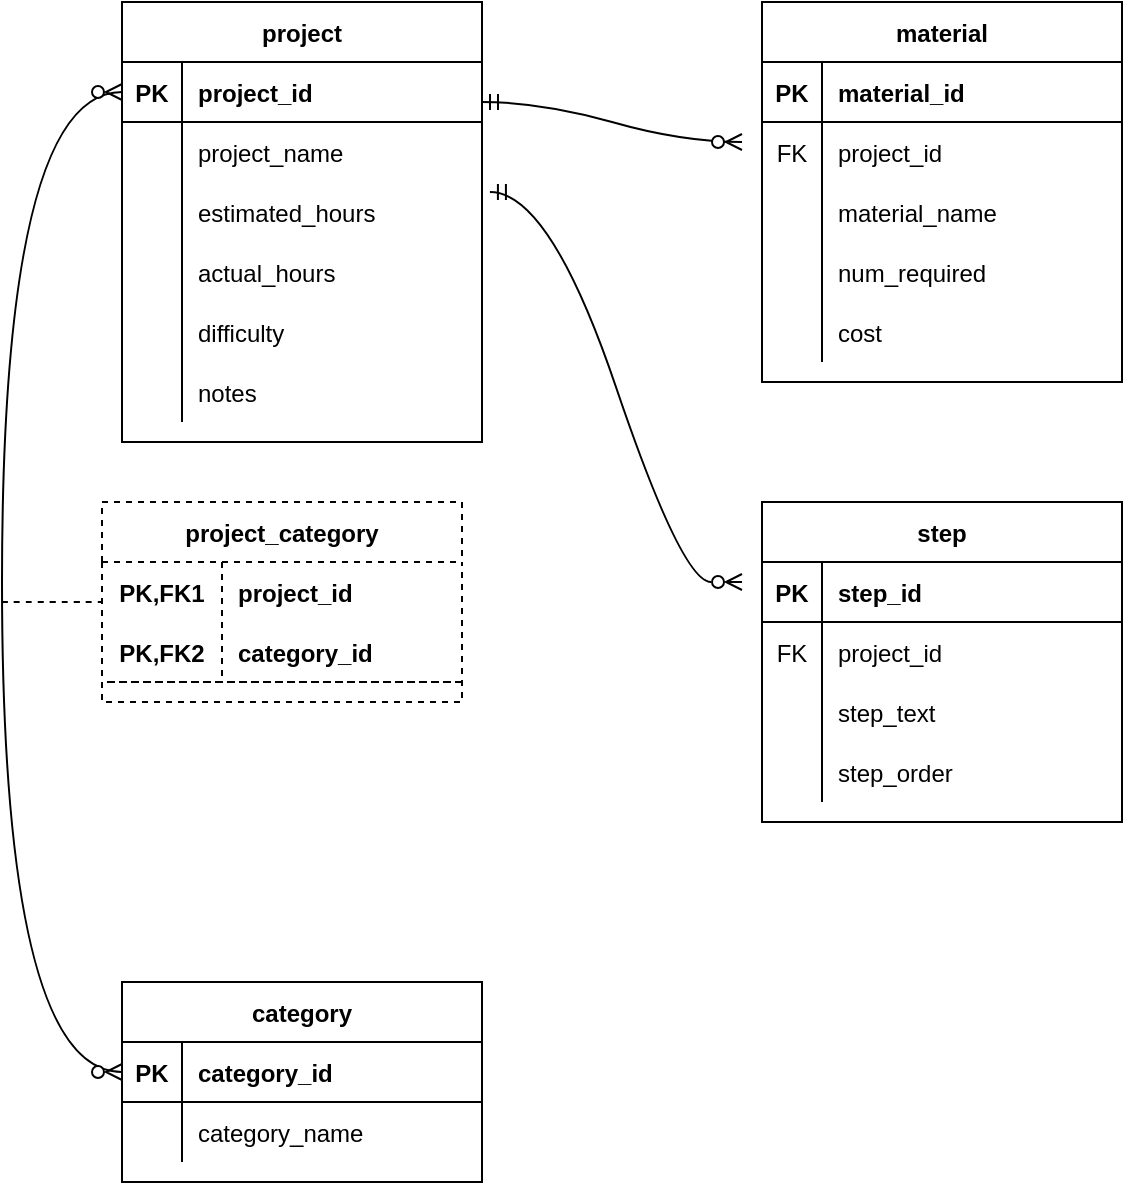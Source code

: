 <mxfile version="20.3.0" type="device"><diagram id="yAYzz9XkGsgnbuXNRZk7" name="Page-1"><mxGraphModel dx="1106" dy="798" grid="1" gridSize="10" guides="1" tooltips="1" connect="1" arrows="1" fold="1" page="1" pageScale="1" pageWidth="850" pageHeight="1100" math="0" shadow="0"><root><mxCell id="0"/><mxCell id="1" parent="0"/><mxCell id="pPE-rVzZMxO3RwbDyqDh-20" value="project" style="shape=table;startSize=30;container=1;collapsible=1;childLayout=tableLayout;fixedRows=1;rowLines=0;fontStyle=1;align=center;resizeLast=1;" parent="1" vertex="1"><mxGeometry x="90" y="60" width="180" height="220" as="geometry"/></mxCell><mxCell id="pPE-rVzZMxO3RwbDyqDh-21" value="" style="shape=tableRow;horizontal=0;startSize=0;swimlaneHead=0;swimlaneBody=0;fillColor=none;collapsible=0;dropTarget=0;points=[[0,0.5],[1,0.5]];portConstraint=eastwest;top=0;left=0;right=0;bottom=1;" parent="pPE-rVzZMxO3RwbDyqDh-20" vertex="1"><mxGeometry y="30" width="180" height="30" as="geometry"/></mxCell><mxCell id="pPE-rVzZMxO3RwbDyqDh-22" value="PK" style="shape=partialRectangle;connectable=0;fillColor=none;top=0;left=0;bottom=0;right=0;fontStyle=1;overflow=hidden;" parent="pPE-rVzZMxO3RwbDyqDh-21" vertex="1"><mxGeometry width="30" height="30" as="geometry"><mxRectangle width="30" height="30" as="alternateBounds"/></mxGeometry></mxCell><mxCell id="pPE-rVzZMxO3RwbDyqDh-23" value="project_id" style="shape=partialRectangle;connectable=0;fillColor=none;top=0;left=0;bottom=0;right=0;align=left;spacingLeft=6;fontStyle=1;overflow=hidden;" parent="pPE-rVzZMxO3RwbDyqDh-21" vertex="1"><mxGeometry x="30" width="150" height="30" as="geometry"><mxRectangle width="150" height="30" as="alternateBounds"/></mxGeometry></mxCell><mxCell id="pPE-rVzZMxO3RwbDyqDh-24" value="" style="shape=tableRow;horizontal=0;startSize=0;swimlaneHead=0;swimlaneBody=0;fillColor=none;collapsible=0;dropTarget=0;points=[[0,0.5],[1,0.5]];portConstraint=eastwest;top=0;left=0;right=0;bottom=0;" parent="pPE-rVzZMxO3RwbDyqDh-20" vertex="1"><mxGeometry y="60" width="180" height="30" as="geometry"/></mxCell><mxCell id="pPE-rVzZMxO3RwbDyqDh-25" value="" style="shape=partialRectangle;connectable=0;fillColor=none;top=0;left=0;bottom=0;right=0;editable=1;overflow=hidden;" parent="pPE-rVzZMxO3RwbDyqDh-24" vertex="1"><mxGeometry width="30" height="30" as="geometry"><mxRectangle width="30" height="30" as="alternateBounds"/></mxGeometry></mxCell><mxCell id="pPE-rVzZMxO3RwbDyqDh-26" value="project_name" style="shape=partialRectangle;connectable=0;fillColor=none;top=0;left=0;bottom=0;right=0;align=left;spacingLeft=6;overflow=hidden;" parent="pPE-rVzZMxO3RwbDyqDh-24" vertex="1"><mxGeometry x="30" width="150" height="30" as="geometry"><mxRectangle width="150" height="30" as="alternateBounds"/></mxGeometry></mxCell><mxCell id="pPE-rVzZMxO3RwbDyqDh-27" value="" style="shape=tableRow;horizontal=0;startSize=0;swimlaneHead=0;swimlaneBody=0;fillColor=none;collapsible=0;dropTarget=0;points=[[0,0.5],[1,0.5]];portConstraint=eastwest;top=0;left=0;right=0;bottom=0;" parent="pPE-rVzZMxO3RwbDyqDh-20" vertex="1"><mxGeometry y="90" width="180" height="30" as="geometry"/></mxCell><mxCell id="pPE-rVzZMxO3RwbDyqDh-28" value="" style="shape=partialRectangle;connectable=0;fillColor=none;top=0;left=0;bottom=0;right=0;editable=1;overflow=hidden;" parent="pPE-rVzZMxO3RwbDyqDh-27" vertex="1"><mxGeometry width="30" height="30" as="geometry"><mxRectangle width="30" height="30" as="alternateBounds"/></mxGeometry></mxCell><mxCell id="pPE-rVzZMxO3RwbDyqDh-29" value="estimated_hours" style="shape=partialRectangle;connectable=0;fillColor=none;top=0;left=0;bottom=0;right=0;align=left;spacingLeft=6;overflow=hidden;" parent="pPE-rVzZMxO3RwbDyqDh-27" vertex="1"><mxGeometry x="30" width="150" height="30" as="geometry"><mxRectangle width="150" height="30" as="alternateBounds"/></mxGeometry></mxCell><mxCell id="pPE-rVzZMxO3RwbDyqDh-30" value="" style="shape=tableRow;horizontal=0;startSize=0;swimlaneHead=0;swimlaneBody=0;fillColor=none;collapsible=0;dropTarget=0;points=[[0,0.5],[1,0.5]];portConstraint=eastwest;top=0;left=0;right=0;bottom=0;" parent="pPE-rVzZMxO3RwbDyqDh-20" vertex="1"><mxGeometry y="120" width="180" height="30" as="geometry"/></mxCell><mxCell id="pPE-rVzZMxO3RwbDyqDh-31" value="" style="shape=partialRectangle;connectable=0;fillColor=none;top=0;left=0;bottom=0;right=0;editable=1;overflow=hidden;" parent="pPE-rVzZMxO3RwbDyqDh-30" vertex="1"><mxGeometry width="30" height="30" as="geometry"><mxRectangle width="30" height="30" as="alternateBounds"/></mxGeometry></mxCell><mxCell id="pPE-rVzZMxO3RwbDyqDh-32" value="actual_hours" style="shape=partialRectangle;connectable=0;fillColor=none;top=0;left=0;bottom=0;right=0;align=left;spacingLeft=6;overflow=hidden;" parent="pPE-rVzZMxO3RwbDyqDh-30" vertex="1"><mxGeometry x="30" width="150" height="30" as="geometry"><mxRectangle width="150" height="30" as="alternateBounds"/></mxGeometry></mxCell><mxCell id="pPE-rVzZMxO3RwbDyqDh-94" style="shape=tableRow;horizontal=0;startSize=0;swimlaneHead=0;swimlaneBody=0;fillColor=none;collapsible=0;dropTarget=0;points=[[0,0.5],[1,0.5]];portConstraint=eastwest;top=0;left=0;right=0;bottom=0;" parent="pPE-rVzZMxO3RwbDyqDh-20" vertex="1"><mxGeometry y="150" width="180" height="30" as="geometry"/></mxCell><mxCell id="pPE-rVzZMxO3RwbDyqDh-95" style="shape=partialRectangle;connectable=0;fillColor=none;top=0;left=0;bottom=0;right=0;editable=1;overflow=hidden;" parent="pPE-rVzZMxO3RwbDyqDh-94" vertex="1"><mxGeometry width="30" height="30" as="geometry"><mxRectangle width="30" height="30" as="alternateBounds"/></mxGeometry></mxCell><mxCell id="pPE-rVzZMxO3RwbDyqDh-96" value="difficulty" style="shape=partialRectangle;connectable=0;fillColor=none;top=0;left=0;bottom=0;right=0;align=left;spacingLeft=6;overflow=hidden;" parent="pPE-rVzZMxO3RwbDyqDh-94" vertex="1"><mxGeometry x="30" width="150" height="30" as="geometry"><mxRectangle width="150" height="30" as="alternateBounds"/></mxGeometry></mxCell><mxCell id="pPE-rVzZMxO3RwbDyqDh-91" style="shape=tableRow;horizontal=0;startSize=0;swimlaneHead=0;swimlaneBody=0;fillColor=none;collapsible=0;dropTarget=0;points=[[0,0.5],[1,0.5]];portConstraint=eastwest;top=0;left=0;right=0;bottom=0;" parent="pPE-rVzZMxO3RwbDyqDh-20" vertex="1"><mxGeometry y="180" width="180" height="30" as="geometry"/></mxCell><mxCell id="pPE-rVzZMxO3RwbDyqDh-92" style="shape=partialRectangle;connectable=0;fillColor=none;top=0;left=0;bottom=0;right=0;editable=1;overflow=hidden;" parent="pPE-rVzZMxO3RwbDyqDh-91" vertex="1"><mxGeometry width="30" height="30" as="geometry"><mxRectangle width="30" height="30" as="alternateBounds"/></mxGeometry></mxCell><mxCell id="pPE-rVzZMxO3RwbDyqDh-93" value="notes" style="shape=partialRectangle;connectable=0;fillColor=none;top=0;left=0;bottom=0;right=0;align=left;spacingLeft=6;overflow=hidden;" parent="pPE-rVzZMxO3RwbDyqDh-91" vertex="1"><mxGeometry x="30" width="150" height="30" as="geometry"><mxRectangle width="150" height="30" as="alternateBounds"/></mxGeometry></mxCell><mxCell id="pPE-rVzZMxO3RwbDyqDh-33" value="material" style="shape=table;startSize=30;container=1;collapsible=1;childLayout=tableLayout;fixedRows=1;rowLines=0;fontStyle=1;align=center;resizeLast=1;" parent="1" vertex="1"><mxGeometry x="410" y="60" width="180" height="190" as="geometry"/></mxCell><mxCell id="pPE-rVzZMxO3RwbDyqDh-34" value="" style="shape=tableRow;horizontal=0;startSize=0;swimlaneHead=0;swimlaneBody=0;fillColor=none;collapsible=0;dropTarget=0;points=[[0,0.5],[1,0.5]];portConstraint=eastwest;top=0;left=0;right=0;bottom=1;" parent="pPE-rVzZMxO3RwbDyqDh-33" vertex="1"><mxGeometry y="30" width="180" height="30" as="geometry"/></mxCell><mxCell id="pPE-rVzZMxO3RwbDyqDh-35" value="PK" style="shape=partialRectangle;connectable=0;fillColor=none;top=0;left=0;bottom=0;right=0;fontStyle=1;overflow=hidden;" parent="pPE-rVzZMxO3RwbDyqDh-34" vertex="1"><mxGeometry width="30" height="30" as="geometry"><mxRectangle width="30" height="30" as="alternateBounds"/></mxGeometry></mxCell><mxCell id="pPE-rVzZMxO3RwbDyqDh-36" value="material_id" style="shape=partialRectangle;connectable=0;fillColor=none;top=0;left=0;bottom=0;right=0;align=left;spacingLeft=6;fontStyle=1;overflow=hidden;" parent="pPE-rVzZMxO3RwbDyqDh-34" vertex="1"><mxGeometry x="30" width="150" height="30" as="geometry"><mxRectangle width="150" height="30" as="alternateBounds"/></mxGeometry></mxCell><mxCell id="pPE-rVzZMxO3RwbDyqDh-37" value="" style="shape=tableRow;horizontal=0;startSize=0;swimlaneHead=0;swimlaneBody=0;fillColor=none;collapsible=0;dropTarget=0;points=[[0,0.5],[1,0.5]];portConstraint=eastwest;top=0;left=0;right=0;bottom=0;" parent="pPE-rVzZMxO3RwbDyqDh-33" vertex="1"><mxGeometry y="60" width="180" height="30" as="geometry"/></mxCell><mxCell id="pPE-rVzZMxO3RwbDyqDh-38" value="FK" style="shape=partialRectangle;connectable=0;fillColor=none;top=0;left=0;bottom=0;right=0;editable=1;overflow=hidden;" parent="pPE-rVzZMxO3RwbDyqDh-37" vertex="1"><mxGeometry width="30" height="30" as="geometry"><mxRectangle width="30" height="30" as="alternateBounds"/></mxGeometry></mxCell><mxCell id="pPE-rVzZMxO3RwbDyqDh-39" value="project_id" style="shape=partialRectangle;connectable=0;fillColor=none;top=0;left=0;bottom=0;right=0;align=left;spacingLeft=6;overflow=hidden;" parent="pPE-rVzZMxO3RwbDyqDh-37" vertex="1"><mxGeometry x="30" width="150" height="30" as="geometry"><mxRectangle width="150" height="30" as="alternateBounds"/></mxGeometry></mxCell><mxCell id="pPE-rVzZMxO3RwbDyqDh-40" value="" style="shape=tableRow;horizontal=0;startSize=0;swimlaneHead=0;swimlaneBody=0;fillColor=none;collapsible=0;dropTarget=0;points=[[0,0.5],[1,0.5]];portConstraint=eastwest;top=0;left=0;right=0;bottom=0;" parent="pPE-rVzZMxO3RwbDyqDh-33" vertex="1"><mxGeometry y="90" width="180" height="30" as="geometry"/></mxCell><mxCell id="pPE-rVzZMxO3RwbDyqDh-41" value="" style="shape=partialRectangle;connectable=0;fillColor=none;top=0;left=0;bottom=0;right=0;editable=1;overflow=hidden;" parent="pPE-rVzZMxO3RwbDyqDh-40" vertex="1"><mxGeometry width="30" height="30" as="geometry"><mxRectangle width="30" height="30" as="alternateBounds"/></mxGeometry></mxCell><mxCell id="pPE-rVzZMxO3RwbDyqDh-42" value="material_name" style="shape=partialRectangle;connectable=0;fillColor=none;top=0;left=0;bottom=0;right=0;align=left;spacingLeft=6;overflow=hidden;" parent="pPE-rVzZMxO3RwbDyqDh-40" vertex="1"><mxGeometry x="30" width="150" height="30" as="geometry"><mxRectangle width="150" height="30" as="alternateBounds"/></mxGeometry></mxCell><mxCell id="pPE-rVzZMxO3RwbDyqDh-43" value="" style="shape=tableRow;horizontal=0;startSize=0;swimlaneHead=0;swimlaneBody=0;fillColor=none;collapsible=0;dropTarget=0;points=[[0,0.5],[1,0.5]];portConstraint=eastwest;top=0;left=0;right=0;bottom=0;" parent="pPE-rVzZMxO3RwbDyqDh-33" vertex="1"><mxGeometry y="120" width="180" height="30" as="geometry"/></mxCell><mxCell id="pPE-rVzZMxO3RwbDyqDh-44" value="" style="shape=partialRectangle;connectable=0;fillColor=none;top=0;left=0;bottom=0;right=0;editable=1;overflow=hidden;" parent="pPE-rVzZMxO3RwbDyqDh-43" vertex="1"><mxGeometry width="30" height="30" as="geometry"><mxRectangle width="30" height="30" as="alternateBounds"/></mxGeometry></mxCell><mxCell id="pPE-rVzZMxO3RwbDyqDh-45" value="num_required" style="shape=partialRectangle;connectable=0;fillColor=none;top=0;left=0;bottom=0;right=0;align=left;spacingLeft=6;overflow=hidden;" parent="pPE-rVzZMxO3RwbDyqDh-43" vertex="1"><mxGeometry x="30" width="150" height="30" as="geometry"><mxRectangle width="150" height="30" as="alternateBounds"/></mxGeometry></mxCell><mxCell id="pPE-rVzZMxO3RwbDyqDh-85" style="shape=tableRow;horizontal=0;startSize=0;swimlaneHead=0;swimlaneBody=0;fillColor=none;collapsible=0;dropTarget=0;points=[[0,0.5],[1,0.5]];portConstraint=eastwest;top=0;left=0;right=0;bottom=0;" parent="pPE-rVzZMxO3RwbDyqDh-33" vertex="1"><mxGeometry y="150" width="180" height="30" as="geometry"/></mxCell><mxCell id="pPE-rVzZMxO3RwbDyqDh-86" style="shape=partialRectangle;connectable=0;fillColor=none;top=0;left=0;bottom=0;right=0;editable=1;overflow=hidden;" parent="pPE-rVzZMxO3RwbDyqDh-85" vertex="1"><mxGeometry width="30" height="30" as="geometry"><mxRectangle width="30" height="30" as="alternateBounds"/></mxGeometry></mxCell><mxCell id="pPE-rVzZMxO3RwbDyqDh-87" value="cost" style="shape=partialRectangle;connectable=0;fillColor=none;top=0;left=0;bottom=0;right=0;align=left;spacingLeft=6;overflow=hidden;" parent="pPE-rVzZMxO3RwbDyqDh-85" vertex="1"><mxGeometry x="30" width="150" height="30" as="geometry"><mxRectangle width="150" height="30" as="alternateBounds"/></mxGeometry></mxCell><mxCell id="pPE-rVzZMxO3RwbDyqDh-46" value="step" style="shape=table;startSize=30;container=1;collapsible=1;childLayout=tableLayout;fixedRows=1;rowLines=0;fontStyle=1;align=center;resizeLast=1;" parent="1" vertex="1"><mxGeometry x="410" y="310" width="180" height="160" as="geometry"/></mxCell><mxCell id="pPE-rVzZMxO3RwbDyqDh-47" value="" style="shape=tableRow;horizontal=0;startSize=0;swimlaneHead=0;swimlaneBody=0;fillColor=none;collapsible=0;dropTarget=0;points=[[0,0.5],[1,0.5]];portConstraint=eastwest;top=0;left=0;right=0;bottom=1;" parent="pPE-rVzZMxO3RwbDyqDh-46" vertex="1"><mxGeometry y="30" width="180" height="30" as="geometry"/></mxCell><mxCell id="pPE-rVzZMxO3RwbDyqDh-48" value="PK" style="shape=partialRectangle;connectable=0;fillColor=none;top=0;left=0;bottom=0;right=0;fontStyle=1;overflow=hidden;" parent="pPE-rVzZMxO3RwbDyqDh-47" vertex="1"><mxGeometry width="30" height="30" as="geometry"><mxRectangle width="30" height="30" as="alternateBounds"/></mxGeometry></mxCell><mxCell id="pPE-rVzZMxO3RwbDyqDh-49" value="step_id" style="shape=partialRectangle;connectable=0;fillColor=none;top=0;left=0;bottom=0;right=0;align=left;spacingLeft=6;fontStyle=1;overflow=hidden;" parent="pPE-rVzZMxO3RwbDyqDh-47" vertex="1"><mxGeometry x="30" width="150" height="30" as="geometry"><mxRectangle width="150" height="30" as="alternateBounds"/></mxGeometry></mxCell><mxCell id="pPE-rVzZMxO3RwbDyqDh-50" value="" style="shape=tableRow;horizontal=0;startSize=0;swimlaneHead=0;swimlaneBody=0;fillColor=none;collapsible=0;dropTarget=0;points=[[0,0.5],[1,0.5]];portConstraint=eastwest;top=0;left=0;right=0;bottom=0;" parent="pPE-rVzZMxO3RwbDyqDh-46" vertex="1"><mxGeometry y="60" width="180" height="30" as="geometry"/></mxCell><mxCell id="pPE-rVzZMxO3RwbDyqDh-51" value="FK" style="shape=partialRectangle;connectable=0;fillColor=none;top=0;left=0;bottom=0;right=0;editable=1;overflow=hidden;" parent="pPE-rVzZMxO3RwbDyqDh-50" vertex="1"><mxGeometry width="30" height="30" as="geometry"><mxRectangle width="30" height="30" as="alternateBounds"/></mxGeometry></mxCell><mxCell id="pPE-rVzZMxO3RwbDyqDh-52" value="project_id" style="shape=partialRectangle;connectable=0;fillColor=none;top=0;left=0;bottom=0;right=0;align=left;spacingLeft=6;overflow=hidden;" parent="pPE-rVzZMxO3RwbDyqDh-50" vertex="1"><mxGeometry x="30" width="150" height="30" as="geometry"><mxRectangle width="150" height="30" as="alternateBounds"/></mxGeometry></mxCell><mxCell id="pPE-rVzZMxO3RwbDyqDh-53" value="" style="shape=tableRow;horizontal=0;startSize=0;swimlaneHead=0;swimlaneBody=0;fillColor=none;collapsible=0;dropTarget=0;points=[[0,0.5],[1,0.5]];portConstraint=eastwest;top=0;left=0;right=0;bottom=0;" parent="pPE-rVzZMxO3RwbDyqDh-46" vertex="1"><mxGeometry y="90" width="180" height="30" as="geometry"/></mxCell><mxCell id="pPE-rVzZMxO3RwbDyqDh-54" value="" style="shape=partialRectangle;connectable=0;fillColor=none;top=0;left=0;bottom=0;right=0;editable=1;overflow=hidden;" parent="pPE-rVzZMxO3RwbDyqDh-53" vertex="1"><mxGeometry width="30" height="30" as="geometry"><mxRectangle width="30" height="30" as="alternateBounds"/></mxGeometry></mxCell><mxCell id="pPE-rVzZMxO3RwbDyqDh-55" value="step_text" style="shape=partialRectangle;connectable=0;fillColor=none;top=0;left=0;bottom=0;right=0;align=left;spacingLeft=6;overflow=hidden;" parent="pPE-rVzZMxO3RwbDyqDh-53" vertex="1"><mxGeometry x="30" width="150" height="30" as="geometry"><mxRectangle width="150" height="30" as="alternateBounds"/></mxGeometry></mxCell><mxCell id="pPE-rVzZMxO3RwbDyqDh-88" style="shape=tableRow;horizontal=0;startSize=0;swimlaneHead=0;swimlaneBody=0;fillColor=none;collapsible=0;dropTarget=0;points=[[0,0.5],[1,0.5]];portConstraint=eastwest;top=0;left=0;right=0;bottom=0;" parent="pPE-rVzZMxO3RwbDyqDh-46" vertex="1"><mxGeometry y="120" width="180" height="30" as="geometry"/></mxCell><mxCell id="pPE-rVzZMxO3RwbDyqDh-89" style="shape=partialRectangle;connectable=0;fillColor=none;top=0;left=0;bottom=0;right=0;editable=1;overflow=hidden;" parent="pPE-rVzZMxO3RwbDyqDh-88" vertex="1"><mxGeometry width="30" height="30" as="geometry"><mxRectangle width="30" height="30" as="alternateBounds"/></mxGeometry></mxCell><mxCell id="pPE-rVzZMxO3RwbDyqDh-90" value="step_order" style="shape=partialRectangle;connectable=0;fillColor=none;top=0;left=0;bottom=0;right=0;align=left;spacingLeft=6;overflow=hidden;" parent="pPE-rVzZMxO3RwbDyqDh-88" vertex="1"><mxGeometry x="30" width="150" height="30" as="geometry"><mxRectangle width="150" height="30" as="alternateBounds"/></mxGeometry></mxCell><mxCell id="pPE-rVzZMxO3RwbDyqDh-72" value="category" style="shape=table;startSize=30;container=1;collapsible=1;childLayout=tableLayout;fixedRows=1;rowLines=0;fontStyle=1;align=center;resizeLast=1;" parent="1" vertex="1"><mxGeometry x="90" y="550" width="180" height="100" as="geometry"/></mxCell><mxCell id="pPE-rVzZMxO3RwbDyqDh-73" value="" style="shape=tableRow;horizontal=0;startSize=0;swimlaneHead=0;swimlaneBody=0;fillColor=none;collapsible=0;dropTarget=0;points=[[0,0.5],[1,0.5]];portConstraint=eastwest;top=0;left=0;right=0;bottom=1;" parent="pPE-rVzZMxO3RwbDyqDh-72" vertex="1"><mxGeometry y="30" width="180" height="30" as="geometry"/></mxCell><mxCell id="pPE-rVzZMxO3RwbDyqDh-74" value="PK" style="shape=partialRectangle;connectable=0;fillColor=none;top=0;left=0;bottom=0;right=0;fontStyle=1;overflow=hidden;" parent="pPE-rVzZMxO3RwbDyqDh-73" vertex="1"><mxGeometry width="30" height="30" as="geometry"><mxRectangle width="30" height="30" as="alternateBounds"/></mxGeometry></mxCell><mxCell id="pPE-rVzZMxO3RwbDyqDh-75" value="category_id" style="shape=partialRectangle;connectable=0;fillColor=none;top=0;left=0;bottom=0;right=0;align=left;spacingLeft=6;fontStyle=1;overflow=hidden;" parent="pPE-rVzZMxO3RwbDyqDh-73" vertex="1"><mxGeometry x="30" width="150" height="30" as="geometry"><mxRectangle width="150" height="30" as="alternateBounds"/></mxGeometry></mxCell><mxCell id="pPE-rVzZMxO3RwbDyqDh-76" value="" style="shape=tableRow;horizontal=0;startSize=0;swimlaneHead=0;swimlaneBody=0;fillColor=none;collapsible=0;dropTarget=0;points=[[0,0.5],[1,0.5]];portConstraint=eastwest;top=0;left=0;right=0;bottom=0;" parent="pPE-rVzZMxO3RwbDyqDh-72" vertex="1"><mxGeometry y="60" width="180" height="30" as="geometry"/></mxCell><mxCell id="pPE-rVzZMxO3RwbDyqDh-77" value="" style="shape=partialRectangle;connectable=0;fillColor=none;top=0;left=0;bottom=0;right=0;editable=1;overflow=hidden;" parent="pPE-rVzZMxO3RwbDyqDh-76" vertex="1"><mxGeometry width="30" height="30" as="geometry"><mxRectangle width="30" height="30" as="alternateBounds"/></mxGeometry></mxCell><mxCell id="pPE-rVzZMxO3RwbDyqDh-78" value="category_name" style="shape=partialRectangle;connectable=0;fillColor=none;top=0;left=0;bottom=0;right=0;align=left;spacingLeft=6;overflow=hidden;" parent="pPE-rVzZMxO3RwbDyqDh-76" vertex="1"><mxGeometry x="30" width="150" height="30" as="geometry"><mxRectangle width="150" height="30" as="alternateBounds"/></mxGeometry></mxCell><mxCell id="pPE-rVzZMxO3RwbDyqDh-100" value="" style="fontSize=12;html=1;endArrow=ERzeroToMany;endFill=1;startArrow=ERzeroToMany;rounded=0;exitX=0;exitY=0.5;exitDx=0;exitDy=0;edgeStyle=orthogonalEdgeStyle;curved=1;" parent="1" source="pPE-rVzZMxO3RwbDyqDh-73" edge="1"><mxGeometry width="100" height="100" relative="1" as="geometry"><mxPoint x="-10" y="205" as="sourcePoint"/><mxPoint x="90" y="105" as="targetPoint"/><Array as="points"><mxPoint x="30" y="595"/><mxPoint x="30" y="105"/></Array></mxGeometry></mxCell><mxCell id="pPE-rVzZMxO3RwbDyqDh-101" value="" style="endArrow=none;html=1;rounded=0;curved=1;dashed=1;" parent="1" edge="1"><mxGeometry relative="1" as="geometry"><mxPoint x="30" y="360" as="sourcePoint"/><mxPoint x="80" y="360" as="targetPoint"/></mxGeometry></mxCell><mxCell id="pPE-rVzZMxO3RwbDyqDh-102" value="" style="edgeStyle=entityRelationEdgeStyle;fontSize=12;html=1;endArrow=ERzeroToMany;startArrow=ERmandOne;rounded=0;curved=1;exitX=1.022;exitY=0.167;exitDx=0;exitDy=0;exitPerimeter=0;endFill=0;" parent="1" source="pPE-rVzZMxO3RwbDyqDh-27" edge="1"><mxGeometry width="100" height="100" relative="1" as="geometry"><mxPoint x="370" y="460" as="sourcePoint"/><mxPoint x="400" y="350" as="targetPoint"/></mxGeometry></mxCell><mxCell id="pPE-rVzZMxO3RwbDyqDh-103" value="" style="edgeStyle=entityRelationEdgeStyle;fontSize=12;html=1;endArrow=ERzeroToMany;startArrow=ERmandOne;rounded=0;curved=1;" parent="1" edge="1"><mxGeometry width="100" height="100" relative="1" as="geometry"><mxPoint x="270" y="110" as="sourcePoint"/><mxPoint x="400" y="130" as="targetPoint"/></mxGeometry></mxCell><mxCell id="pPE-rVzZMxO3RwbDyqDh-104" value="project_category" style="shape=table;startSize=30;container=1;collapsible=1;childLayout=tableLayout;fixedRows=1;rowLines=0;fontStyle=1;align=center;resizeLast=1;dashed=1;" parent="1" vertex="1"><mxGeometry x="80" y="310" width="180" height="100" as="geometry"/></mxCell><mxCell id="pPE-rVzZMxO3RwbDyqDh-105" value="" style="shape=tableRow;horizontal=0;startSize=0;swimlaneHead=0;swimlaneBody=0;fillColor=none;collapsible=0;dropTarget=0;points=[[0,0.5],[1,0.5]];portConstraint=eastwest;top=0;left=0;right=0;bottom=0;dashed=1;" parent="pPE-rVzZMxO3RwbDyqDh-104" vertex="1"><mxGeometry y="30" width="180" height="30" as="geometry"/></mxCell><mxCell id="pPE-rVzZMxO3RwbDyqDh-106" value="PK,FK1" style="shape=partialRectangle;connectable=0;fillColor=none;top=0;left=0;bottom=0;right=0;fontStyle=1;overflow=hidden;dashed=1;" parent="pPE-rVzZMxO3RwbDyqDh-105" vertex="1"><mxGeometry width="60" height="30" as="geometry"><mxRectangle width="60" height="30" as="alternateBounds"/></mxGeometry></mxCell><mxCell id="pPE-rVzZMxO3RwbDyqDh-107" value="project_id" style="shape=partialRectangle;connectable=0;fillColor=none;top=0;left=0;bottom=0;right=0;align=left;spacingLeft=6;fontStyle=1;overflow=hidden;dashed=1;" parent="pPE-rVzZMxO3RwbDyqDh-105" vertex="1"><mxGeometry x="60" width="120" height="30" as="geometry"><mxRectangle width="120" height="30" as="alternateBounds"/></mxGeometry></mxCell><mxCell id="pPE-rVzZMxO3RwbDyqDh-108" value="" style="shape=tableRow;horizontal=0;startSize=0;swimlaneHead=0;swimlaneBody=0;fillColor=none;collapsible=0;dropTarget=0;points=[[0,0.5],[1,0.5]];portConstraint=eastwest;top=0;left=0;right=0;bottom=1;dashed=1;" parent="pPE-rVzZMxO3RwbDyqDh-104" vertex="1"><mxGeometry y="60" width="180" height="30" as="geometry"/></mxCell><mxCell id="pPE-rVzZMxO3RwbDyqDh-109" value="PK,FK2" style="shape=partialRectangle;connectable=0;fillColor=none;top=0;left=0;bottom=0;right=0;fontStyle=1;overflow=hidden;dashed=1;" parent="pPE-rVzZMxO3RwbDyqDh-108" vertex="1"><mxGeometry width="60" height="30" as="geometry"><mxRectangle width="60" height="30" as="alternateBounds"/></mxGeometry></mxCell><mxCell id="pPE-rVzZMxO3RwbDyqDh-110" value="category_id" style="shape=partialRectangle;connectable=0;fillColor=none;top=0;left=0;bottom=0;right=0;align=left;spacingLeft=6;fontStyle=1;overflow=hidden;dashed=1;" parent="pPE-rVzZMxO3RwbDyqDh-108" vertex="1"><mxGeometry x="60" width="120" height="30" as="geometry"><mxRectangle width="120" height="30" as="alternateBounds"/></mxGeometry></mxCell></root></mxGraphModel></diagram></mxfile>